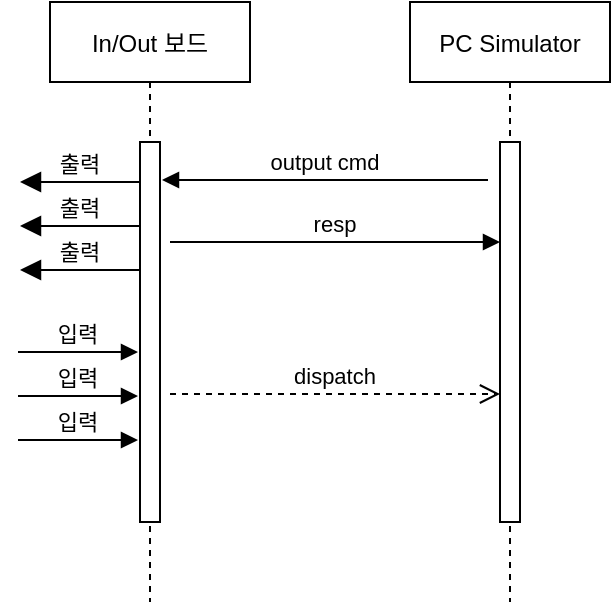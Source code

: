 <mxfile version="20.4.0" type="github">
  <diagram id="kgpKYQtTHZ0yAKxKKP6v" name="Page-1">
    <mxGraphModel dx="1078" dy="736" grid="1" gridSize="10" guides="1" tooltips="1" connect="1" arrows="1" fold="1" page="1" pageScale="1" pageWidth="850" pageHeight="1100" math="0" shadow="0">
      <root>
        <mxCell id="0" />
        <mxCell id="1" parent="0" />
        <mxCell id="3nuBFxr9cyL0pnOWT2aG-1" value="In/Out 보드" style="shape=umlLifeline;perimeter=lifelinePerimeter;container=1;collapsible=0;recursiveResize=0;rounded=0;shadow=0;strokeWidth=1;" parent="1" vertex="1">
          <mxGeometry x="240" y="80" width="100" height="300" as="geometry" />
        </mxCell>
        <mxCell id="3nuBFxr9cyL0pnOWT2aG-2" value="" style="points=[];perimeter=orthogonalPerimeter;rounded=0;shadow=0;strokeWidth=1;" parent="3nuBFxr9cyL0pnOWT2aG-1" vertex="1">
          <mxGeometry x="45" y="70" width="10" height="190" as="geometry" />
        </mxCell>
        <mxCell id="3nuBFxr9cyL0pnOWT2aG-3" value="출력" style="verticalAlign=bottom;startArrow=block;endArrow=none;startSize=8;shadow=0;strokeWidth=1;startFill=1;endFill=0;" parent="3nuBFxr9cyL0pnOWT2aG-1" edge="1">
          <mxGeometry relative="1" as="geometry">
            <mxPoint x="-15" y="90" as="sourcePoint" />
            <mxPoint x="45" y="90" as="targetPoint" />
          </mxGeometry>
        </mxCell>
        <mxCell id="3nuBFxr9cyL0pnOWT2aG-5" value="PC Simulator" style="shape=umlLifeline;perimeter=lifelinePerimeter;container=1;collapsible=0;recursiveResize=0;rounded=0;shadow=0;strokeWidth=1;" parent="1" vertex="1">
          <mxGeometry x="420" y="80" width="100" height="300" as="geometry" />
        </mxCell>
        <mxCell id="3nuBFxr9cyL0pnOWT2aG-6" value="" style="points=[];perimeter=orthogonalPerimeter;rounded=0;shadow=0;strokeWidth=1;" parent="3nuBFxr9cyL0pnOWT2aG-5" vertex="1">
          <mxGeometry x="45" y="70" width="10" height="190" as="geometry" />
        </mxCell>
        <mxCell id="3nuBFxr9cyL0pnOWT2aG-8" value="output cmd" style="verticalAlign=bottom;endArrow=block;entryX=0;entryY=0;shadow=0;strokeWidth=1;" parent="1" edge="1">
          <mxGeometry relative="1" as="geometry">
            <mxPoint x="459" y="169" as="sourcePoint" />
            <mxPoint x="296" y="169.0" as="targetPoint" />
          </mxGeometry>
        </mxCell>
        <mxCell id="3nuBFxr9cyL0pnOWT2aG-9" value="resp" style="verticalAlign=bottom;endArrow=none;entryX=1;entryY=0;shadow=0;strokeWidth=1;startArrow=block;startFill=1;endFill=0;" parent="1" source="3nuBFxr9cyL0pnOWT2aG-6" edge="1">
          <mxGeometry relative="1" as="geometry">
            <mxPoint x="360" y="200" as="sourcePoint" />
            <mxPoint x="300" y="200" as="targetPoint" />
          </mxGeometry>
        </mxCell>
        <mxCell id="3nuBFxr9cyL0pnOWT2aG-10" value="dispatch" style="verticalAlign=bottom;endArrow=open;dashed=1;endSize=8;exitX=1;exitY=0.95;shadow=0;strokeWidth=1;" parent="1" target="3nuBFxr9cyL0pnOWT2aG-6" edge="1">
          <mxGeometry relative="1" as="geometry">
            <mxPoint x="360" y="257" as="targetPoint" />
            <mxPoint x="300" y="276" as="sourcePoint" />
          </mxGeometry>
        </mxCell>
        <mxCell id="Ueqex-FC4IUK1esJFWyn-1" value="출력" style="verticalAlign=bottom;startArrow=block;endArrow=none;startSize=8;shadow=0;strokeWidth=1;startFill=1;endFill=0;" edge="1" parent="1">
          <mxGeometry relative="1" as="geometry">
            <mxPoint x="225" y="192" as="sourcePoint" />
            <mxPoint x="285" y="192" as="targetPoint" />
          </mxGeometry>
        </mxCell>
        <mxCell id="Ueqex-FC4IUK1esJFWyn-2" value="출력" style="verticalAlign=bottom;startArrow=block;endArrow=none;startSize=8;shadow=0;strokeWidth=1;startFill=1;endFill=0;" edge="1" parent="1">
          <mxGeometry relative="1" as="geometry">
            <mxPoint x="225" y="214" as="sourcePoint" />
            <mxPoint x="285" y="214" as="targetPoint" />
          </mxGeometry>
        </mxCell>
        <mxCell id="Ueqex-FC4IUK1esJFWyn-3" value="입력" style="verticalAlign=bottom;startArrow=none;endArrow=block;startSize=8;shadow=0;strokeWidth=1;startFill=0;endFill=1;" edge="1" parent="1">
          <mxGeometry relative="1" as="geometry">
            <mxPoint x="224" y="255" as="sourcePoint" />
            <mxPoint x="284" y="255" as="targetPoint" />
          </mxGeometry>
        </mxCell>
        <mxCell id="Ueqex-FC4IUK1esJFWyn-4" value="입력" style="verticalAlign=bottom;startArrow=none;endArrow=block;startSize=8;shadow=0;strokeWidth=1;startFill=0;endFill=1;" edge="1" parent="1">
          <mxGeometry relative="1" as="geometry">
            <mxPoint x="224" y="277" as="sourcePoint" />
            <mxPoint x="284" y="277" as="targetPoint" />
          </mxGeometry>
        </mxCell>
        <mxCell id="Ueqex-FC4IUK1esJFWyn-5" value="입력" style="verticalAlign=bottom;startArrow=none;endArrow=block;startSize=8;shadow=0;strokeWidth=1;startFill=0;endFill=1;" edge="1" parent="1">
          <mxGeometry relative="1" as="geometry">
            <mxPoint x="224" y="299" as="sourcePoint" />
            <mxPoint x="284" y="299" as="targetPoint" />
          </mxGeometry>
        </mxCell>
      </root>
    </mxGraphModel>
  </diagram>
</mxfile>
